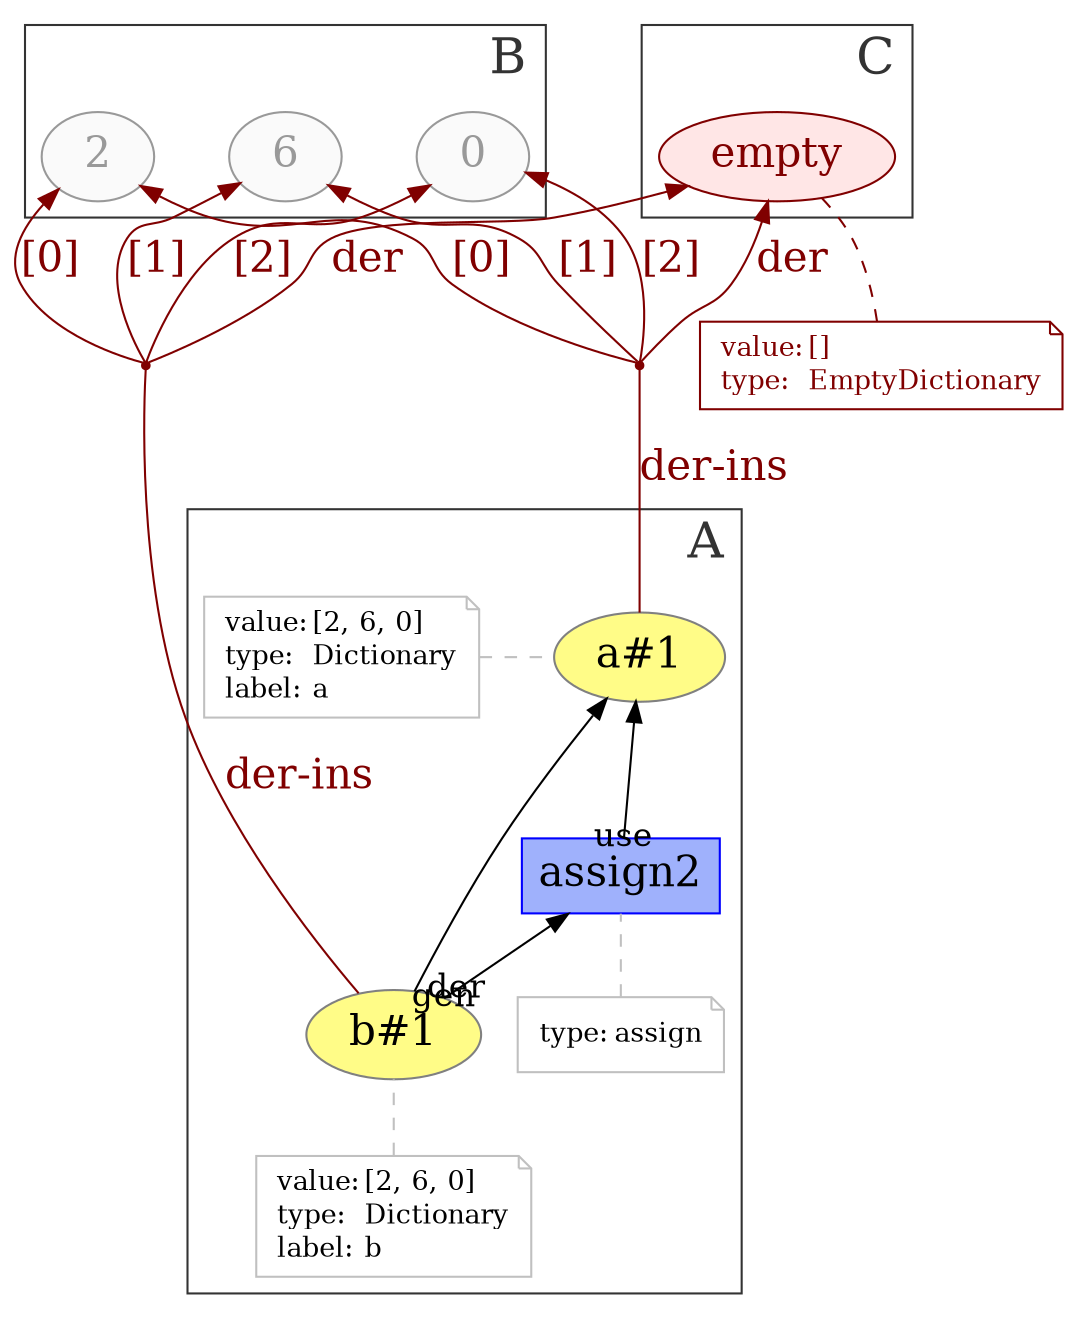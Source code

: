digraph "PROV" { size="16,12"; rankdir="BT";
newrank=true;
splines = "spline"

subgraph cluster_0 {
    labeljust="r"
    labelloc="b"
    color = "#333333"
    fontcolor = "#333333"
    fontsize = "24"
    label = "A";
    "g/a#1";
    "g/b#1"; "g/assign2"
    "g/a#1-attrs";
    "g/b#1-attrs"; "g/assign2-attrs"
    
}
subgraph cluster_1 {
    labeljust="r"
    labelloc="b"
    color = "#333333"
    fontcolor = "#333333"
    fontsize = "24"
    label = "B";
    "g/2"; "g/6";  "g/0"; 
}

subgraph cluster_2 {
    labeljust="r"
    labelloc="b"
    color = "#333333"
    fontcolor = "#333333"
    fontsize = "24"
    label = "C";
    "g/empty";
}

"g/empty" [fillcolor="#ffe6e6",color="#800000",style="filled",fontcolor="#800000",label="empty",URL="g/empty",fontsize="20"]
"g/empty-attrs" [color="#800000",shape="note",fontsize="13",fontcolor="#800000",label=<<TABLE cellpadding="0" border="0">
	<TR>
	    <TD align="left">value:</TD>
	    <TD align="left">[]</TD>
	</TR>
	<TR>
	    <TD align="left">type:</TD>
	    <TD align="left">EmptyDictionary</TD>
	</TR>
</TABLE>>]
"g/empty-attrs" -> "g/empty" [color="#800000",style="dashed",arrowhead="none",fontcolor="#800000"]
"g/2" [fillcolor="#FAFAFA",color="#999999",style="filled",fontcolor="#999999",label="2",URL="g/2",fontsize="20"]
"g/6" [fillcolor="#FAFAFA",color="#999999",style="filled",fontcolor="#999999",label="6",URL="g/6",fontsize="20"]
"g/0" [fillcolor="#FAFAFA",color="#999999",style="filled",fontcolor="#999999",label="0",URL="g/0",fontsize="20"]
"g/a#1" [fillcolor="#FFFC87",color="#808080",style="filled",label="a#1",URL="g/a#1",fontsize="20"]
"g/a#1-attrs" [color="gray",shape="note",fontsize="13",fontcolor="black",label=<<TABLE cellpadding="0" border="0">
	<TR>
	    <TD align="left">value:</TD>
	    <TD align="left">[2, 6, 0]</TD>
	</TR>
	<TR>
	    <TD align="left">type:</TD>
	    <TD align="left">Dictionary</TD>
	</TR>
	<TR>
	    <TD align="left">label:</TD>
	    <TD align="left">a</TD>
	</TR>
</TABLE>>]
"g/a#1-attrs" -> "g/a#1" [color="gray",style="dashed",arrowhead="none"]
"g/b#1" [fillcolor="#FFFC87",color="#808080",style="filled",label="b#1",URL="g/b#1",fontsize="20"]
"g/b#1-attrs" [color="gray",shape="note",fontsize="13",fontcolor="black",label=<<TABLE cellpadding="0" border="0">
	<TR>
	    <TD align="left">value:</TD>
	    <TD align="left">[2, 6, 0]</TD>
	</TR>
	<TR>
	    <TD align="left">type:</TD>
	    <TD align="left">Dictionary</TD>
	</TR>
	<TR>
	    <TD align="left">label:</TD>
	    <TD align="left">b</TD>
	</TR>
</TABLE>>]
"g/b#1-attrs" -> "g/b#1" [color="gray",style="dashed",arrowhead="none"]
"bn0" [shape="point",label="",fontcolor="#800000",color="#800000"]
"g/a#1" -> "bn0" [fontsize="20",labeldistance="1",color="#800000",labelangle="60.0",rotation="20",label="der-ins",arrowhead="none",fontcolor="#800000"]
"bn0" -> "g/empty" [fontsize="20",labeldistance="1",color="#800000",labelangle="60.0",rotation="20",label="der",fontcolor="#800000"]
"bn0" -> "g/2" [fontsize="20",labeldistance="1",color="#800000",labelangle="60.0",rotation="20",label="[0]",fontcolor="#800000"]
"bn0" -> "g/6" [fontsize="20",labeldistance="1",color="#800000",labelangle="60.0",rotation="20",label="[1]",fontcolor="#800000"]
"bn0" -> "g/0" [fontsize="20",labeldistance="1",color="#800000",labelangle="60.0",rotation="20",label="[2]",fontcolor="#800000"]
"bn1" [shape="point",label="",fontcolor="#800000",color="#800000"]
"g/b#1" -> "bn1" [fontsize="20",labeldistance="1",color="#800000",labelangle="60.0",rotation="20",label="der-ins",arrowhead="none",fontcolor="#800000"]
"bn1" -> "g/empty" [fontsize="20",labeldistance="1",color="#800000",labelangle="60.0",rotation="20",label="der",fontcolor="#800000"]
"bn1" -> "g/2" [fontsize="20",labeldistance="1",color="#800000",labelangle="60.0",rotation="20",label="[0]",fontcolor="#800000"]
"bn1" -> "g/6" [fontsize="20",labeldistance="1",color="#800000",labelangle="60.0",rotation="20",label="[1]",fontcolor="#800000"]
"bn1" -> "g/0" [fontsize="20",labeldistance="1",color="#800000",labelangle="60.0",rotation="20",label="[2]",fontcolor="#800000"]
"g/assign2" [fillcolor="#9FB1FC",color="#0000FF",shape="polygon",sides="4",style="filled",label="assign2",URL="g/assign2",fontsize="20"]
"g/assign2-attrs" [color="gray",shape="note",fontsize="13",fontcolor="black",label=<<TABLE cellpadding="0" border="0">
	<TR>
	    <TD align="left">type:</TD>
	    <TD align="left">assign</TD>
	</TR>
</TABLE>>]
"g/assign2-attrs" -> "g/assign2" [color="gray",style="dashed",arrowhead="none"]
"g/b#1" -> "g/a#1" [labelfontsize="16",labeldistance="2",labelangle="60.0",rotation="20",taillabel="der",dist="2"]
"g/assign2" -> "g/a#1" [labelfontsize="16",labeldistance="0",labelangle="60.0",rotation="20",taillabel="use",dist="0"]
"g/b#1" -> "g/assign2" [labelfontsize="16",labeldistance="0",labelangle="60.0",rotation="20",taillabel="gen",dist="0"]

{rank=same "g/a#1" "g/a#1-attrs"}
{rank=same "g/2" "g/6" "g/0"}
"g/0" -> "g/6" -> "g/2" [style=invis]
}